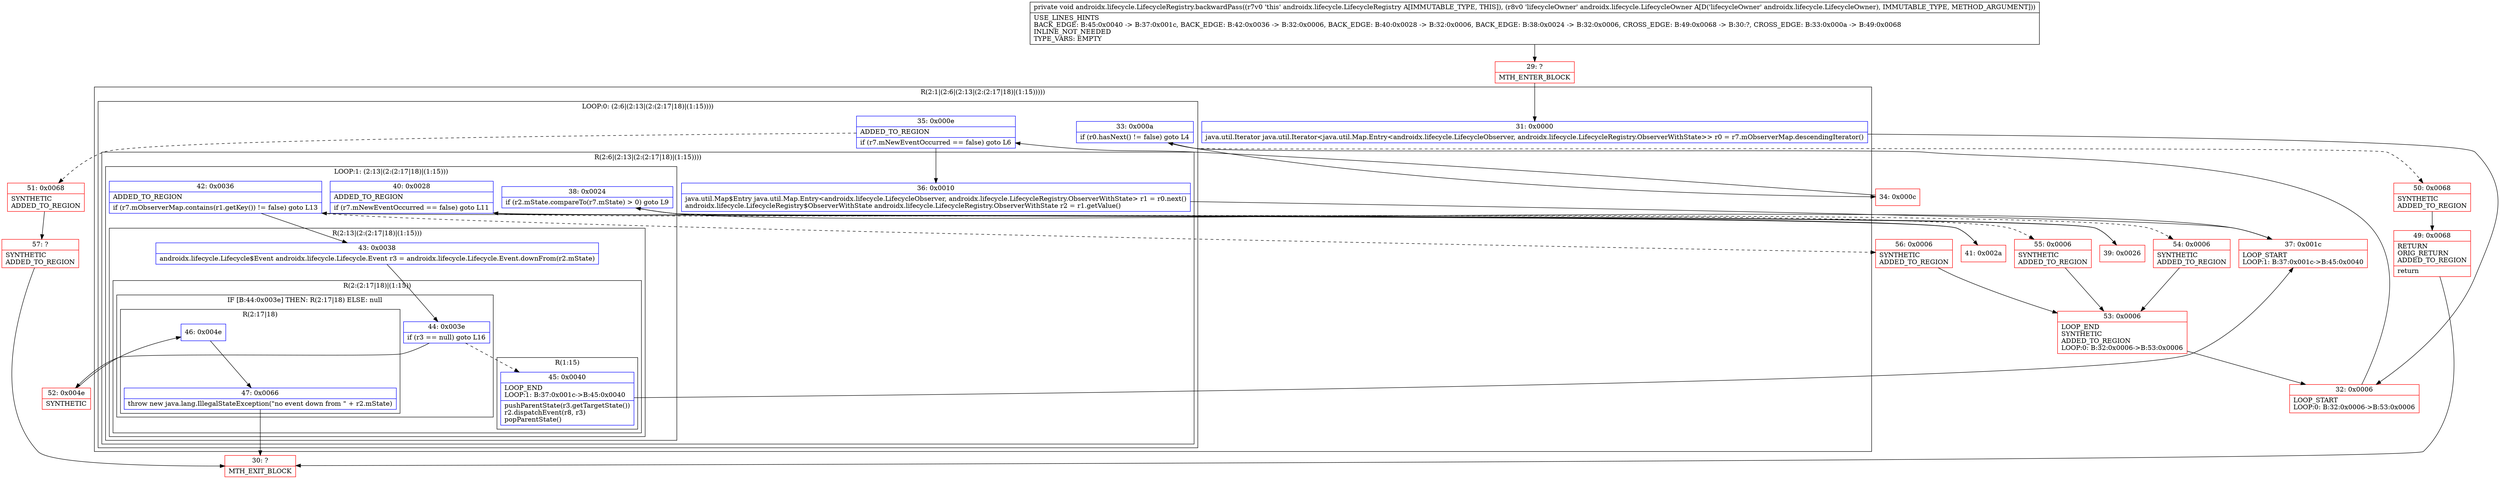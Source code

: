 digraph "CFG forandroidx.lifecycle.LifecycleRegistry.backwardPass(Landroidx\/lifecycle\/LifecycleOwner;)V" {
subgraph cluster_Region_594420297 {
label = "R(2:1|(2:6|(2:13|(2:(2:17|18)|(1:15)))))";
node [shape=record,color=blue];
Node_31 [shape=record,label="{31\:\ 0x0000|java.util.Iterator java.util.Iterator\<java.util.Map.Entry\<androidx.lifecycle.LifecycleObserver, androidx.lifecycle.LifecycleRegistry.ObserverWithState\>\> r0 = r7.mObserverMap.descendingIterator()\l}"];
subgraph cluster_LoopRegion_662167577 {
label = "LOOP:0: (2:6|(2:13|(2:(2:17|18)|(1:15))))";
node [shape=record,color=blue];
Node_33 [shape=record,label="{33\:\ 0x000a|if (r0.hasNext() != false) goto L4\l}"];
Node_35 [shape=record,label="{35\:\ 0x000e|ADDED_TO_REGION\l|if (r7.mNewEventOccurred == false) goto L6\l}"];
subgraph cluster_Region_232410725 {
label = "R(2:6|(2:13|(2:(2:17|18)|(1:15))))";
node [shape=record,color=blue];
Node_36 [shape=record,label="{36\:\ 0x0010|java.util.Map$Entry java.util.Map.Entry\<androidx.lifecycle.LifecycleObserver, androidx.lifecycle.LifecycleRegistry.ObserverWithState\> r1 = r0.next()\landroidx.lifecycle.LifecycleRegistry$ObserverWithState androidx.lifecycle.LifecycleRegistry.ObserverWithState r2 = r1.getValue()\l}"];
subgraph cluster_LoopRegion_1214356475 {
label = "LOOP:1: (2:13|(2:(2:17|18)|(1:15)))";
node [shape=record,color=blue];
Node_38 [shape=record,label="{38\:\ 0x0024|if (r2.mState.compareTo(r7.mState) \> 0) goto L9\l}"];
Node_40 [shape=record,label="{40\:\ 0x0028|ADDED_TO_REGION\l|if (r7.mNewEventOccurred == false) goto L11\l}"];
Node_42 [shape=record,label="{42\:\ 0x0036|ADDED_TO_REGION\l|if (r7.mObserverMap.contains(r1.getKey()) != false) goto L13\l}"];
subgraph cluster_Region_449807572 {
label = "R(2:13|(2:(2:17|18)|(1:15)))";
node [shape=record,color=blue];
Node_43 [shape=record,label="{43\:\ 0x0038|androidx.lifecycle.Lifecycle$Event androidx.lifecycle.Lifecycle.Event r3 = androidx.lifecycle.Lifecycle.Event.downFrom(r2.mState)\l}"];
subgraph cluster_Region_1912393410 {
label = "R(2:(2:17|18)|(1:15))";
node [shape=record,color=blue];
subgraph cluster_IfRegion_422371817 {
label = "IF [B:44:0x003e] THEN: R(2:17|18) ELSE: null";
node [shape=record,color=blue];
Node_44 [shape=record,label="{44\:\ 0x003e|if (r3 == null) goto L16\l}"];
subgraph cluster_Region_44091580 {
label = "R(2:17|18)";
node [shape=record,color=blue];
Node_46 [shape=record,label="{46\:\ 0x004e}"];
Node_47 [shape=record,label="{47\:\ 0x0066|throw new java.lang.IllegalStateException(\"no event down from \" + r2.mState)\l}"];
}
}
subgraph cluster_Region_1574311915 {
label = "R(1:15)";
node [shape=record,color=blue];
Node_45 [shape=record,label="{45\:\ 0x0040|LOOP_END\lLOOP:1: B:37:0x001c\-\>B:45:0x0040\l|pushParentState(r3.getTargetState())\lr2.dispatchEvent(r8, r3)\lpopParentState()\l}"];
}
}
}
}
}
}
}
Node_29 [shape=record,color=red,label="{29\:\ ?|MTH_ENTER_BLOCK\l}"];
Node_32 [shape=record,color=red,label="{32\:\ 0x0006|LOOP_START\lLOOP:0: B:32:0x0006\-\>B:53:0x0006\l}"];
Node_34 [shape=record,color=red,label="{34\:\ 0x000c}"];
Node_37 [shape=record,color=red,label="{37\:\ 0x001c|LOOP_START\lLOOP:1: B:37:0x001c\-\>B:45:0x0040\l}"];
Node_39 [shape=record,color=red,label="{39\:\ 0x0026}"];
Node_41 [shape=record,color=red,label="{41\:\ 0x002a}"];
Node_52 [shape=record,color=red,label="{52\:\ 0x004e|SYNTHETIC\l}"];
Node_30 [shape=record,color=red,label="{30\:\ ?|MTH_EXIT_BLOCK\l}"];
Node_56 [shape=record,color=red,label="{56\:\ 0x0006|SYNTHETIC\lADDED_TO_REGION\l}"];
Node_53 [shape=record,color=red,label="{53\:\ 0x0006|LOOP_END\lSYNTHETIC\lADDED_TO_REGION\lLOOP:0: B:32:0x0006\-\>B:53:0x0006\l}"];
Node_55 [shape=record,color=red,label="{55\:\ 0x0006|SYNTHETIC\lADDED_TO_REGION\l}"];
Node_54 [shape=record,color=red,label="{54\:\ 0x0006|SYNTHETIC\lADDED_TO_REGION\l}"];
Node_51 [shape=record,color=red,label="{51\:\ 0x0068|SYNTHETIC\lADDED_TO_REGION\l}"];
Node_57 [shape=record,color=red,label="{57\:\ ?|SYNTHETIC\lADDED_TO_REGION\l}"];
Node_50 [shape=record,color=red,label="{50\:\ 0x0068|SYNTHETIC\lADDED_TO_REGION\l}"];
Node_49 [shape=record,color=red,label="{49\:\ 0x0068|RETURN\lORIG_RETURN\lADDED_TO_REGION\l|return\l}"];
MethodNode[shape=record,label="{private void androidx.lifecycle.LifecycleRegistry.backwardPass((r7v0 'this' androidx.lifecycle.LifecycleRegistry A[IMMUTABLE_TYPE, THIS]), (r8v0 'lifecycleOwner' androidx.lifecycle.LifecycleOwner A[D('lifecycleOwner' androidx.lifecycle.LifecycleOwner), IMMUTABLE_TYPE, METHOD_ARGUMENT]))  | USE_LINES_HINTS\lBACK_EDGE: B:45:0x0040 \-\> B:37:0x001c, BACK_EDGE: B:42:0x0036 \-\> B:32:0x0006, BACK_EDGE: B:40:0x0028 \-\> B:32:0x0006, BACK_EDGE: B:38:0x0024 \-\> B:32:0x0006, CROSS_EDGE: B:49:0x0068 \-\> B:30:?, CROSS_EDGE: B:33:0x000a \-\> B:49:0x0068\lINLINE_NOT_NEEDED\lTYPE_VARS: EMPTY\l}"];
MethodNode -> Node_29;Node_31 -> Node_32;
Node_33 -> Node_34;
Node_33 -> Node_50[style=dashed];
Node_35 -> Node_36;
Node_35 -> Node_51[style=dashed];
Node_36 -> Node_37;
Node_38 -> Node_39;
Node_38 -> Node_54[style=dashed];
Node_40 -> Node_41;
Node_40 -> Node_55[style=dashed];
Node_42 -> Node_43;
Node_42 -> Node_56[style=dashed];
Node_43 -> Node_44;
Node_44 -> Node_45[style=dashed];
Node_44 -> Node_52;
Node_46 -> Node_47;
Node_47 -> Node_30;
Node_45 -> Node_37;
Node_29 -> Node_31;
Node_32 -> Node_33;
Node_34 -> Node_35;
Node_37 -> Node_38;
Node_39 -> Node_40;
Node_41 -> Node_42;
Node_52 -> Node_46;
Node_56 -> Node_53;
Node_53 -> Node_32;
Node_55 -> Node_53;
Node_54 -> Node_53;
Node_51 -> Node_57;
Node_57 -> Node_30;
Node_50 -> Node_49;
Node_49 -> Node_30;
}

